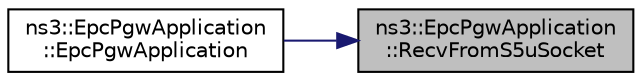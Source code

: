 digraph "ns3::EpcPgwApplication::RecvFromS5uSocket"
{
 // LATEX_PDF_SIZE
  edge [fontname="Helvetica",fontsize="10",labelfontname="Helvetica",labelfontsize="10"];
  node [fontname="Helvetica",fontsize="10",shape=record];
  rankdir="RL";
  Node1 [label="ns3::EpcPgwApplication\l::RecvFromS5uSocket",height=0.2,width=0.4,color="black", fillcolor="grey75", style="filled", fontcolor="black",tooltip="Method to be assigned to the receiver callback of the S5-U socket."];
  Node1 -> Node2 [dir="back",color="midnightblue",fontsize="10",style="solid",fontname="Helvetica"];
  Node2 [label="ns3::EpcPgwApplication\l::EpcPgwApplication",height=0.2,width=0.4,color="black", fillcolor="white", style="filled",URL="$classns3_1_1_epc_pgw_application.html#a0789b6f6e80002c2f90f5a2e08e63329",tooltip="Constructor that binds the tap device to the callback methods."];
}
